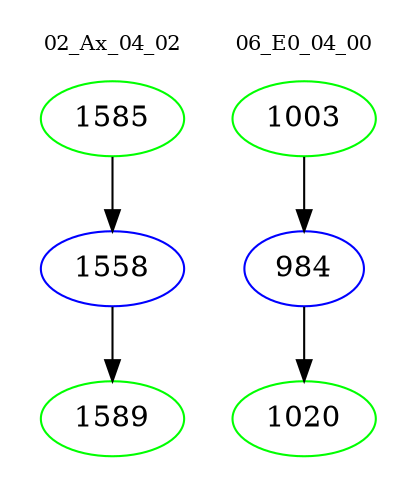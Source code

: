 digraph{
subgraph cluster_0 {
color = white
label = "02_Ax_04_02";
fontsize=10;
T0_1585 [label="1585", color="green"]
T0_1585 -> T0_1558 [color="black"]
T0_1558 [label="1558", color="blue"]
T0_1558 -> T0_1589 [color="black"]
T0_1589 [label="1589", color="green"]
}
subgraph cluster_1 {
color = white
label = "06_E0_04_00";
fontsize=10;
T1_1003 [label="1003", color="green"]
T1_1003 -> T1_984 [color="black"]
T1_984 [label="984", color="blue"]
T1_984 -> T1_1020 [color="black"]
T1_1020 [label="1020", color="green"]
}
}
